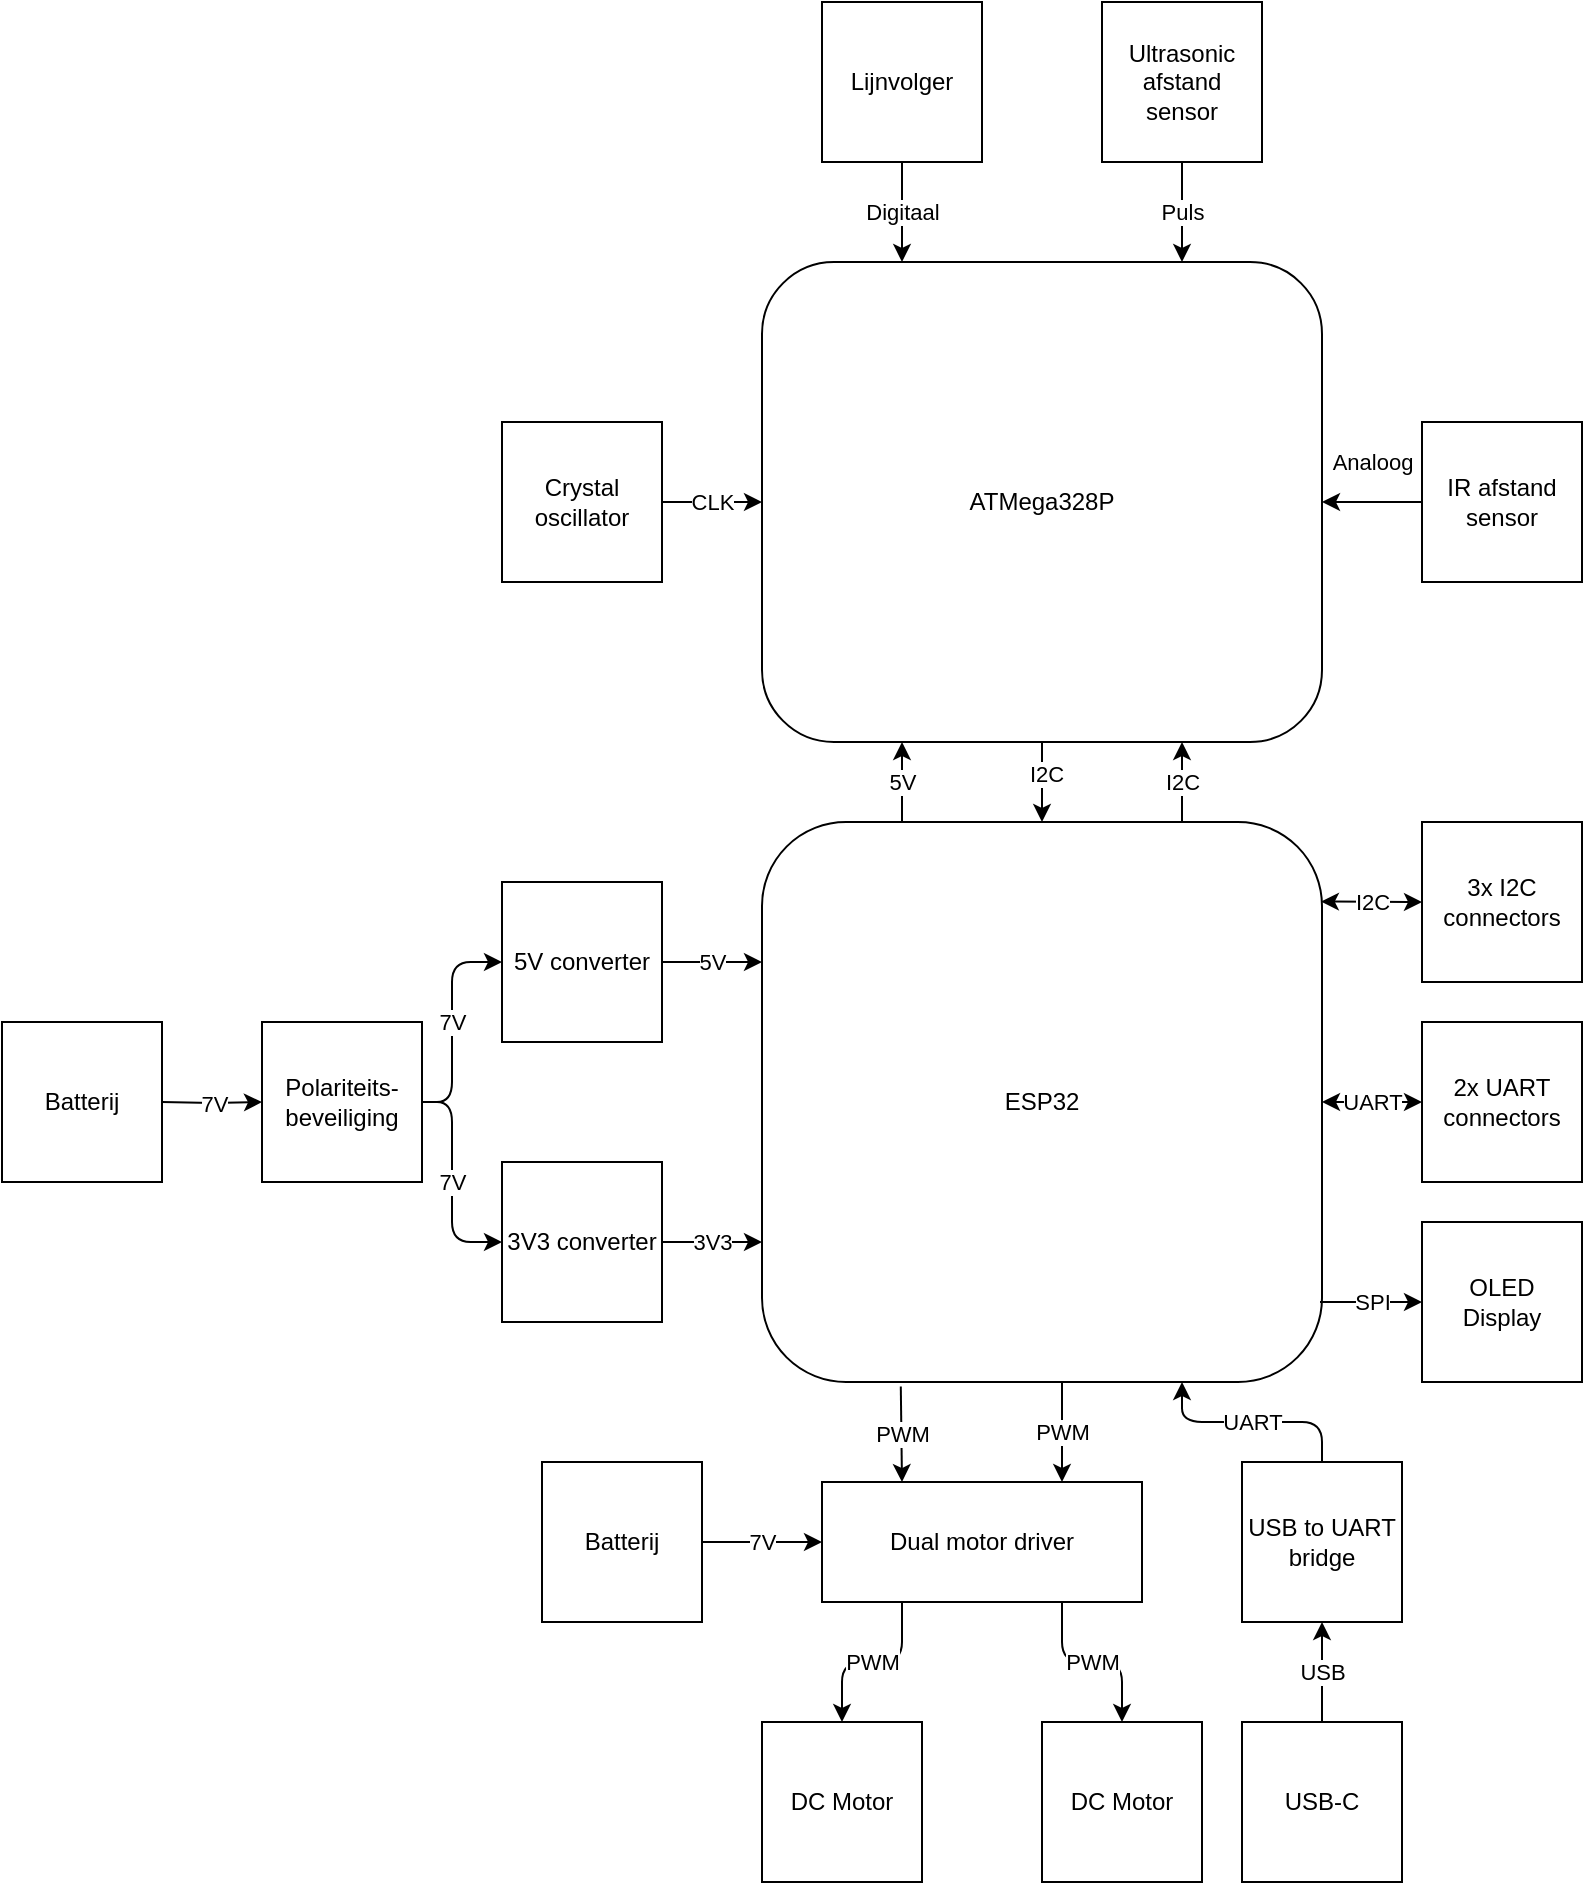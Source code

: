<mxfile version="14.1.8" type="device"><diagram id="1xgunp-siyiJyB482aEb" name="Page-1"><mxGraphModel dx="2523" dy="2067" grid="1" gridSize="10" guides="1" tooltips="1" connect="1" arrows="1" fold="1" page="1" pageScale="1" pageWidth="850" pageHeight="1100" math="0" shadow="0"><root><mxCell id="0"/><mxCell id="1" parent="0"/><mxCell id="PsDWk1KZAzxZLmQ-ol6b-17" value="I2C" style="edgeStyle=orthogonalEdgeStyle;rounded=0;orthogonalLoop=1;jettySize=auto;html=1;exitX=0.75;exitY=0;exitDx=0;exitDy=0;entryX=0.75;entryY=1;entryDx=0;entryDy=0;" parent="1" source="PsDWk1KZAzxZLmQ-ol6b-1" target="PsDWk1KZAzxZLmQ-ol6b-15" edge="1"><mxGeometry relative="1" as="geometry"/></mxCell><mxCell id="-Rd6xyox4kURszVVenPT-33" value="UART" style="edgeStyle=orthogonalEdgeStyle;rounded=0;orthogonalLoop=1;jettySize=auto;html=1;startArrow=classic;startFill=1;" edge="1" parent="1" source="PsDWk1KZAzxZLmQ-ol6b-1" target="-Rd6xyox4kURszVVenPT-20"><mxGeometry relative="1" as="geometry"/></mxCell><mxCell id="PsDWk1KZAzxZLmQ-ol6b-1" value="ESP32" style="rounded=1;whiteSpace=wrap;html=1;" parent="1" vertex="1"><mxGeometry x="-120" y="-160" width="280" height="280" as="geometry"/></mxCell><mxCell id="PsDWk1KZAzxZLmQ-ol6b-4" value="DC Motor" style="whiteSpace=wrap;html=1;aspect=fixed;" parent="1" vertex="1"><mxGeometry x="-120" y="290" width="80" height="80" as="geometry"/></mxCell><mxCell id="PsDWk1KZAzxZLmQ-ol6b-5" value="DC Motor" style="whiteSpace=wrap;html=1;aspect=fixed;" parent="1" vertex="1"><mxGeometry x="20" y="290" width="80" height="80" as="geometry"/></mxCell><mxCell id="PsDWk1KZAzxZLmQ-ol6b-32" value="Digitaal" style="edgeStyle=orthogonalEdgeStyle;rounded=0;orthogonalLoop=1;jettySize=auto;html=1;exitX=0.5;exitY=1;exitDx=0;exitDy=0;entryX=0.25;entryY=0;entryDx=0;entryDy=0;" parent="1" source="PsDWk1KZAzxZLmQ-ol6b-10" target="PsDWk1KZAzxZLmQ-ol6b-15" edge="1"><mxGeometry relative="1" as="geometry"/></mxCell><mxCell id="PsDWk1KZAzxZLmQ-ol6b-10" value="Lijnvolger" style="whiteSpace=wrap;html=1;aspect=fixed;" parent="1" vertex="1"><mxGeometry x="-90" y="-570" width="80" height="80" as="geometry"/></mxCell><mxCell id="PsDWk1KZAzxZLmQ-ol6b-11" value="OLED&lt;br&gt;Display" style="whiteSpace=wrap;html=1;aspect=fixed;" parent="1" vertex="1"><mxGeometry x="210" y="40" width="80" height="80" as="geometry"/></mxCell><mxCell id="PsDWk1KZAzxZLmQ-ol6b-13" value="SPI" style="endArrow=classic;html=1;rounded=0;entryX=0;entryY=0.5;entryDx=0;entryDy=0;" parent="1" target="PsDWk1KZAzxZLmQ-ol6b-11" edge="1"><mxGeometry width="50" height="50" relative="1" as="geometry"><mxPoint x="159" y="80" as="sourcePoint"/><mxPoint x="180" y="40" as="targetPoint"/></mxGeometry></mxCell><mxCell id="PsDWk1KZAzxZLmQ-ol6b-16" style="edgeStyle=orthogonalEdgeStyle;rounded=0;orthogonalLoop=1;jettySize=auto;html=1;exitX=0.5;exitY=1;exitDx=0;exitDy=0;entryX=0.5;entryY=0;entryDx=0;entryDy=0;" parent="1" source="PsDWk1KZAzxZLmQ-ol6b-15" target="PsDWk1KZAzxZLmQ-ol6b-1" edge="1"><mxGeometry relative="1" as="geometry"/></mxCell><mxCell id="PsDWk1KZAzxZLmQ-ol6b-33" value="I2C" style="edgeLabel;html=1;align=center;verticalAlign=middle;resizable=0;points=[];" parent="PsDWk1KZAzxZLmQ-ol6b-16" vertex="1" connectable="0"><mxGeometry x="-0.231" y="2" relative="1" as="geometry"><mxPoint as="offset"/></mxGeometry></mxCell><mxCell id="PsDWk1KZAzxZLmQ-ol6b-15" value="ATMega328P" style="rounded=1;whiteSpace=wrap;html=1;" parent="1" vertex="1"><mxGeometry x="-120" y="-440" width="280" height="240" as="geometry"/></mxCell><mxCell id="PsDWk1KZAzxZLmQ-ol6b-31" value="Puls" style="edgeStyle=orthogonalEdgeStyle;rounded=0;orthogonalLoop=1;jettySize=auto;html=1;exitX=0.5;exitY=1;exitDx=0;exitDy=0;entryX=0.75;entryY=0;entryDx=0;entryDy=0;" parent="1" source="PsDWk1KZAzxZLmQ-ol6b-25" target="PsDWk1KZAzxZLmQ-ol6b-15" edge="1"><mxGeometry relative="1" as="geometry"/></mxCell><mxCell id="PsDWk1KZAzxZLmQ-ol6b-25" value="Ultrasonic afstand sensor" style="whiteSpace=wrap;html=1;aspect=fixed;" parent="1" vertex="1"><mxGeometry x="50" y="-570" width="80" height="80" as="geometry"/></mxCell><mxCell id="-Rd6xyox4kURszVVenPT-1" value="5V" style="endArrow=classic;html=1;entryX=0.25;entryY=1;entryDx=0;entryDy=0;exitX=0.25;exitY=0;exitDx=0;exitDy=0;" edge="1" parent="1" source="PsDWk1KZAzxZLmQ-ol6b-1" target="PsDWk1KZAzxZLmQ-ol6b-15"><mxGeometry width="50" height="50" relative="1" as="geometry"><mxPoint x="-240" y="-210" as="sourcePoint"/><mxPoint x="-190" y="-260" as="targetPoint"/></mxGeometry></mxCell><mxCell id="-Rd6xyox4kURszVVenPT-3" value="CLK" style="edgeStyle=orthogonalEdgeStyle;rounded=0;orthogonalLoop=1;jettySize=auto;html=1;" edge="1" parent="1" source="-Rd6xyox4kURszVVenPT-2" target="PsDWk1KZAzxZLmQ-ol6b-15"><mxGeometry relative="1" as="geometry"/></mxCell><mxCell id="-Rd6xyox4kURszVVenPT-2" value="Crystal oscillator" style="whiteSpace=wrap;html=1;aspect=fixed;" vertex="1" parent="1"><mxGeometry x="-250" y="-360" width="80" height="80" as="geometry"/></mxCell><mxCell id="-Rd6xyox4kURszVVenPT-6" value="7V" style="edgeStyle=orthogonalEdgeStyle;rounded=0;orthogonalLoop=1;jettySize=auto;html=1;entryX=0;entryY=0.5;entryDx=0;entryDy=0;" edge="1" parent="1" target="-Rd6xyox4kURszVVenPT-15"><mxGeometry relative="1" as="geometry"><mxPoint x="-420" y="-20.0" as="sourcePoint"/><mxPoint x="-380" y="-20.0" as="targetPoint"/></mxGeometry></mxCell><mxCell id="-Rd6xyox4kURszVVenPT-9" value="Dual motor driver" style="rounded=0;whiteSpace=wrap;html=1;" vertex="1" parent="1"><mxGeometry x="-90" y="170" width="160" height="60" as="geometry"/></mxCell><mxCell id="-Rd6xyox4kURszVVenPT-12" value="PWM" style="endArrow=classic;html=1;entryX=0.25;entryY=0;entryDx=0;entryDy=0;exitX=0.355;exitY=1.008;exitDx=0;exitDy=0;exitPerimeter=0;" edge="1" parent="1" target="-Rd6xyox4kURszVVenPT-9"><mxGeometry width="50" height="50" relative="1" as="geometry"><mxPoint x="-50.6" y="122.24" as="sourcePoint"/><mxPoint x="-130" y="90" as="targetPoint"/></mxGeometry></mxCell><mxCell id="-Rd6xyox4kURszVVenPT-14" value="PWM" style="endArrow=classic;html=1;entryX=0.75;entryY=0;entryDx=0;entryDy=0;" edge="1" parent="1" target="-Rd6xyox4kURszVVenPT-9"><mxGeometry width="50" height="50" relative="1" as="geometry"><mxPoint x="30" y="120" as="sourcePoint"/><mxPoint x="30.6" y="120.0" as="targetPoint"/></mxGeometry></mxCell><mxCell id="-Rd6xyox4kURszVVenPT-15" value="Polariteits-beveiliging" style="whiteSpace=wrap;html=1;aspect=fixed;" vertex="1" parent="1"><mxGeometry x="-370" y="-60" width="80" height="80" as="geometry"/></mxCell><mxCell id="-Rd6xyox4kURszVVenPT-16" value="Batterij" style="whiteSpace=wrap;html=1;aspect=fixed;" vertex="1" parent="1"><mxGeometry x="-500" y="-60" width="80" height="80" as="geometry"/></mxCell><mxCell id="-Rd6xyox4kURszVVenPT-18" value="7V" style="edgeStyle=orthogonalEdgeStyle;rounded=0;orthogonalLoop=1;jettySize=auto;html=1;" edge="1" parent="1" source="-Rd6xyox4kURszVVenPT-17" target="-Rd6xyox4kURszVVenPT-9"><mxGeometry relative="1" as="geometry"/></mxCell><mxCell id="-Rd6xyox4kURszVVenPT-17" value="Batterij" style="whiteSpace=wrap;html=1;aspect=fixed;" vertex="1" parent="1"><mxGeometry x="-230" y="160" width="80" height="80" as="geometry"/></mxCell><mxCell id="-Rd6xyox4kURszVVenPT-19" value="3x I2C&lt;br&gt;connectors" style="whiteSpace=wrap;html=1;aspect=fixed;" vertex="1" parent="1"><mxGeometry x="210" y="-160" width="80" height="80" as="geometry"/></mxCell><mxCell id="-Rd6xyox4kURszVVenPT-20" value="2x UART&lt;br&gt;connectors" style="whiteSpace=wrap;html=1;aspect=fixed;" vertex="1" parent="1"><mxGeometry x="210" y="-60" width="80" height="80" as="geometry"/></mxCell><mxCell id="-Rd6xyox4kURszVVenPT-23" value="PWM" style="endArrow=classic;html=1;entryX=0.5;entryY=0;entryDx=0;entryDy=0;exitX=0.25;exitY=1;exitDx=0;exitDy=0;" edge="1" parent="1" source="-Rd6xyox4kURszVVenPT-9" target="PsDWk1KZAzxZLmQ-ol6b-4"><mxGeometry width="50" height="50" relative="1" as="geometry"><mxPoint x="-140" y="200" as="sourcePoint"/><mxPoint x="-90" y="150" as="targetPoint"/><Array as="points"><mxPoint x="-50" y="260"/><mxPoint x="-80" y="260"/></Array></mxGeometry></mxCell><mxCell id="-Rd6xyox4kURszVVenPT-24" value="PWM" style="endArrow=classic;html=1;entryX=0.5;entryY=0;entryDx=0;entryDy=0;exitX=0.75;exitY=1;exitDx=0;exitDy=0;" edge="1" parent="1" source="-Rd6xyox4kURszVVenPT-9" target="PsDWk1KZAzxZLmQ-ol6b-5"><mxGeometry width="50" height="50" relative="1" as="geometry"><mxPoint x="-40" y="240" as="sourcePoint"/><mxPoint x="-70" y="300" as="targetPoint"/><Array as="points"><mxPoint x="30" y="260"/><mxPoint x="60" y="260"/></Array></mxGeometry></mxCell><mxCell id="-Rd6xyox4kURszVVenPT-26" value="Analoog" style="edgeStyle=orthogonalEdgeStyle;rounded=0;orthogonalLoop=1;jettySize=auto;html=1;" edge="1" parent="1" source="-Rd6xyox4kURszVVenPT-25" target="PsDWk1KZAzxZLmQ-ol6b-15"><mxGeometry y="-20" relative="1" as="geometry"><mxPoint as="offset"/></mxGeometry></mxCell><mxCell id="-Rd6xyox4kURszVVenPT-25" value="IR afstand sensor" style="whiteSpace=wrap;html=1;aspect=fixed;" vertex="1" parent="1"><mxGeometry x="210" y="-360" width="80" height="80" as="geometry"/></mxCell><mxCell id="-Rd6xyox4kURszVVenPT-31" value="5V" style="edgeStyle=orthogonalEdgeStyle;rounded=0;orthogonalLoop=1;jettySize=auto;html=1;entryX=0;entryY=0.25;entryDx=0;entryDy=0;" edge="1" parent="1" source="-Rd6xyox4kURszVVenPT-27" target="PsDWk1KZAzxZLmQ-ol6b-1"><mxGeometry relative="1" as="geometry"/></mxCell><mxCell id="-Rd6xyox4kURszVVenPT-27" value="5V converter" style="whiteSpace=wrap;html=1;aspect=fixed;" vertex="1" parent="1"><mxGeometry x="-250" y="-130" width="80" height="80" as="geometry"/></mxCell><mxCell id="-Rd6xyox4kURszVVenPT-32" value="3V3" style="edgeStyle=orthogonalEdgeStyle;rounded=0;orthogonalLoop=1;jettySize=auto;html=1;entryX=0;entryY=0.75;entryDx=0;entryDy=0;" edge="1" parent="1" source="-Rd6xyox4kURszVVenPT-28" target="PsDWk1KZAzxZLmQ-ol6b-1"><mxGeometry relative="1" as="geometry"/></mxCell><mxCell id="-Rd6xyox4kURszVVenPT-28" value="3V3 converter" style="whiteSpace=wrap;html=1;aspect=fixed;" vertex="1" parent="1"><mxGeometry x="-250" y="10" width="80" height="80" as="geometry"/></mxCell><mxCell id="-Rd6xyox4kURszVVenPT-29" value="7V" style="endArrow=classic;html=1;entryX=0;entryY=0.5;entryDx=0;entryDy=0;exitX=1;exitY=0.5;exitDx=0;exitDy=0;" edge="1" parent="1" source="-Rd6xyox4kURszVVenPT-15" target="-Rd6xyox4kURszVVenPT-27"><mxGeometry width="50" height="50" relative="1" as="geometry"><mxPoint x="-185" y="20" as="sourcePoint"/><mxPoint x="-135" y="-30" as="targetPoint"/><Array as="points"><mxPoint x="-275" y="-20"/><mxPoint x="-275" y="-90"/></Array></mxGeometry></mxCell><mxCell id="-Rd6xyox4kURszVVenPT-30" value="7V" style="endArrow=classic;html=1;entryX=0;entryY=0.5;entryDx=0;entryDy=0;exitX=1;exitY=0.5;exitDx=0;exitDy=0;" edge="1" parent="1" source="-Rd6xyox4kURszVVenPT-15" target="-Rd6xyox4kURszVVenPT-28"><mxGeometry width="50" height="50" relative="1" as="geometry"><mxPoint x="-225" y="10" as="sourcePoint"/><mxPoint x="-175" y="-40" as="targetPoint"/><Array as="points"><mxPoint x="-275" y="-20"/><mxPoint x="-275" y="50"/></Array></mxGeometry></mxCell><mxCell id="-Rd6xyox4kURszVVenPT-34" value="I2C" style="endArrow=classic;html=1;entryX=0;entryY=0.5;entryDx=0;entryDy=0;exitX=0.998;exitY=0.142;exitDx=0;exitDy=0;exitPerimeter=0;startArrow=classic;startFill=1;" edge="1" parent="1" source="PsDWk1KZAzxZLmQ-ol6b-1" target="-Rd6xyox4kURszVVenPT-19"><mxGeometry width="50" height="50" relative="1" as="geometry"><mxPoint x="-10" y="40" as="sourcePoint"/><mxPoint x="40" y="-10" as="targetPoint"/></mxGeometry></mxCell><mxCell id="-Rd6xyox4kURszVVenPT-37" value="USB" style="edgeStyle=orthogonalEdgeStyle;rounded=0;orthogonalLoop=1;jettySize=auto;html=1;startArrow=none;startFill=0;" edge="1" parent="1" source="-Rd6xyox4kURszVVenPT-35" target="-Rd6xyox4kURszVVenPT-36"><mxGeometry relative="1" as="geometry"/></mxCell><mxCell id="-Rd6xyox4kURszVVenPT-35" value="USB-C" style="whiteSpace=wrap;html=1;aspect=fixed;" vertex="1" parent="1"><mxGeometry x="120" y="290" width="80" height="80" as="geometry"/></mxCell><mxCell id="-Rd6xyox4kURszVVenPT-36" value="USB to UART bridge" style="whiteSpace=wrap;html=1;aspect=fixed;" vertex="1" parent="1"><mxGeometry x="120" y="160" width="80" height="80" as="geometry"/></mxCell><mxCell id="-Rd6xyox4kURszVVenPT-38" value="UART" style="endArrow=classic;html=1;entryX=0.75;entryY=1;entryDx=0;entryDy=0;exitX=0.5;exitY=0;exitDx=0;exitDy=0;" edge="1" parent="1" source="-Rd6xyox4kURszVVenPT-36" target="PsDWk1KZAzxZLmQ-ol6b-1"><mxGeometry width="50" height="50" relative="1" as="geometry"><mxPoint x="10" y="170" as="sourcePoint"/><mxPoint x="60" y="120" as="targetPoint"/><Array as="points"><mxPoint x="160" y="140"/><mxPoint x="90" y="140"/></Array></mxGeometry></mxCell></root></mxGraphModel></diagram></mxfile>